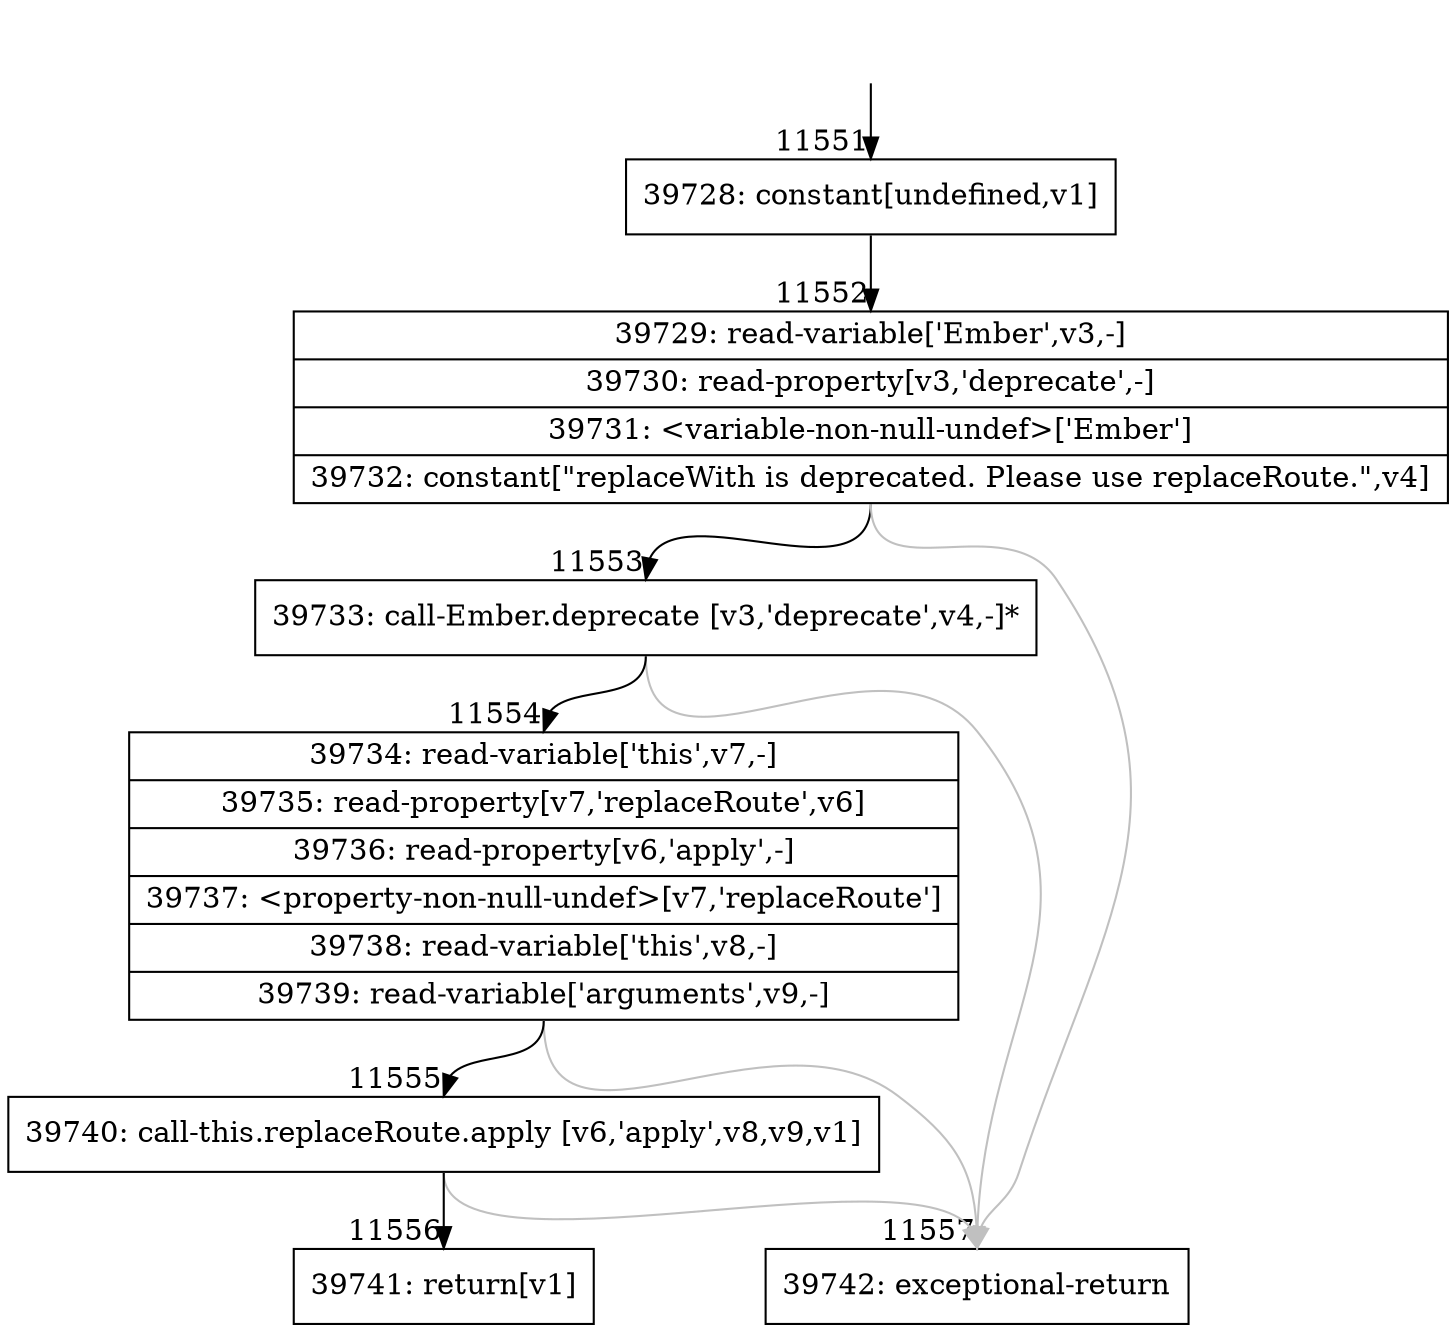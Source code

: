 digraph {
rankdir="TD"
BB_entry950[shape=none,label=""];
BB_entry950 -> BB11551 [tailport=s, headport=n, headlabel="    11551"]
BB11551 [shape=record label="{39728: constant[undefined,v1]}" ] 
BB11551 -> BB11552 [tailport=s, headport=n, headlabel="      11552"]
BB11552 [shape=record label="{39729: read-variable['Ember',v3,-]|39730: read-property[v3,'deprecate',-]|39731: \<variable-non-null-undef\>['Ember']|39732: constant[\"replaceWith is deprecated. Please use replaceRoute.\",v4]}" ] 
BB11552 -> BB11553 [tailport=s, headport=n, headlabel="      11553"]
BB11552 -> BB11557 [tailport=s, headport=n, color=gray, headlabel="      11557"]
BB11553 [shape=record label="{39733: call-Ember.deprecate [v3,'deprecate',v4,-]*}" ] 
BB11553 -> BB11554 [tailport=s, headport=n, headlabel="      11554"]
BB11553 -> BB11557 [tailport=s, headport=n, color=gray]
BB11554 [shape=record label="{39734: read-variable['this',v7,-]|39735: read-property[v7,'replaceRoute',v6]|39736: read-property[v6,'apply',-]|39737: \<property-non-null-undef\>[v7,'replaceRoute']|39738: read-variable['this',v8,-]|39739: read-variable['arguments',v9,-]}" ] 
BB11554 -> BB11555 [tailport=s, headport=n, headlabel="      11555"]
BB11554 -> BB11557 [tailport=s, headport=n, color=gray]
BB11555 [shape=record label="{39740: call-this.replaceRoute.apply [v6,'apply',v8,v9,v1]}" ] 
BB11555 -> BB11556 [tailport=s, headport=n, headlabel="      11556"]
BB11555 -> BB11557 [tailport=s, headport=n, color=gray]
BB11556 [shape=record label="{39741: return[v1]}" ] 
BB11557 [shape=record label="{39742: exceptional-return}" ] 
//#$~ 21098
}

